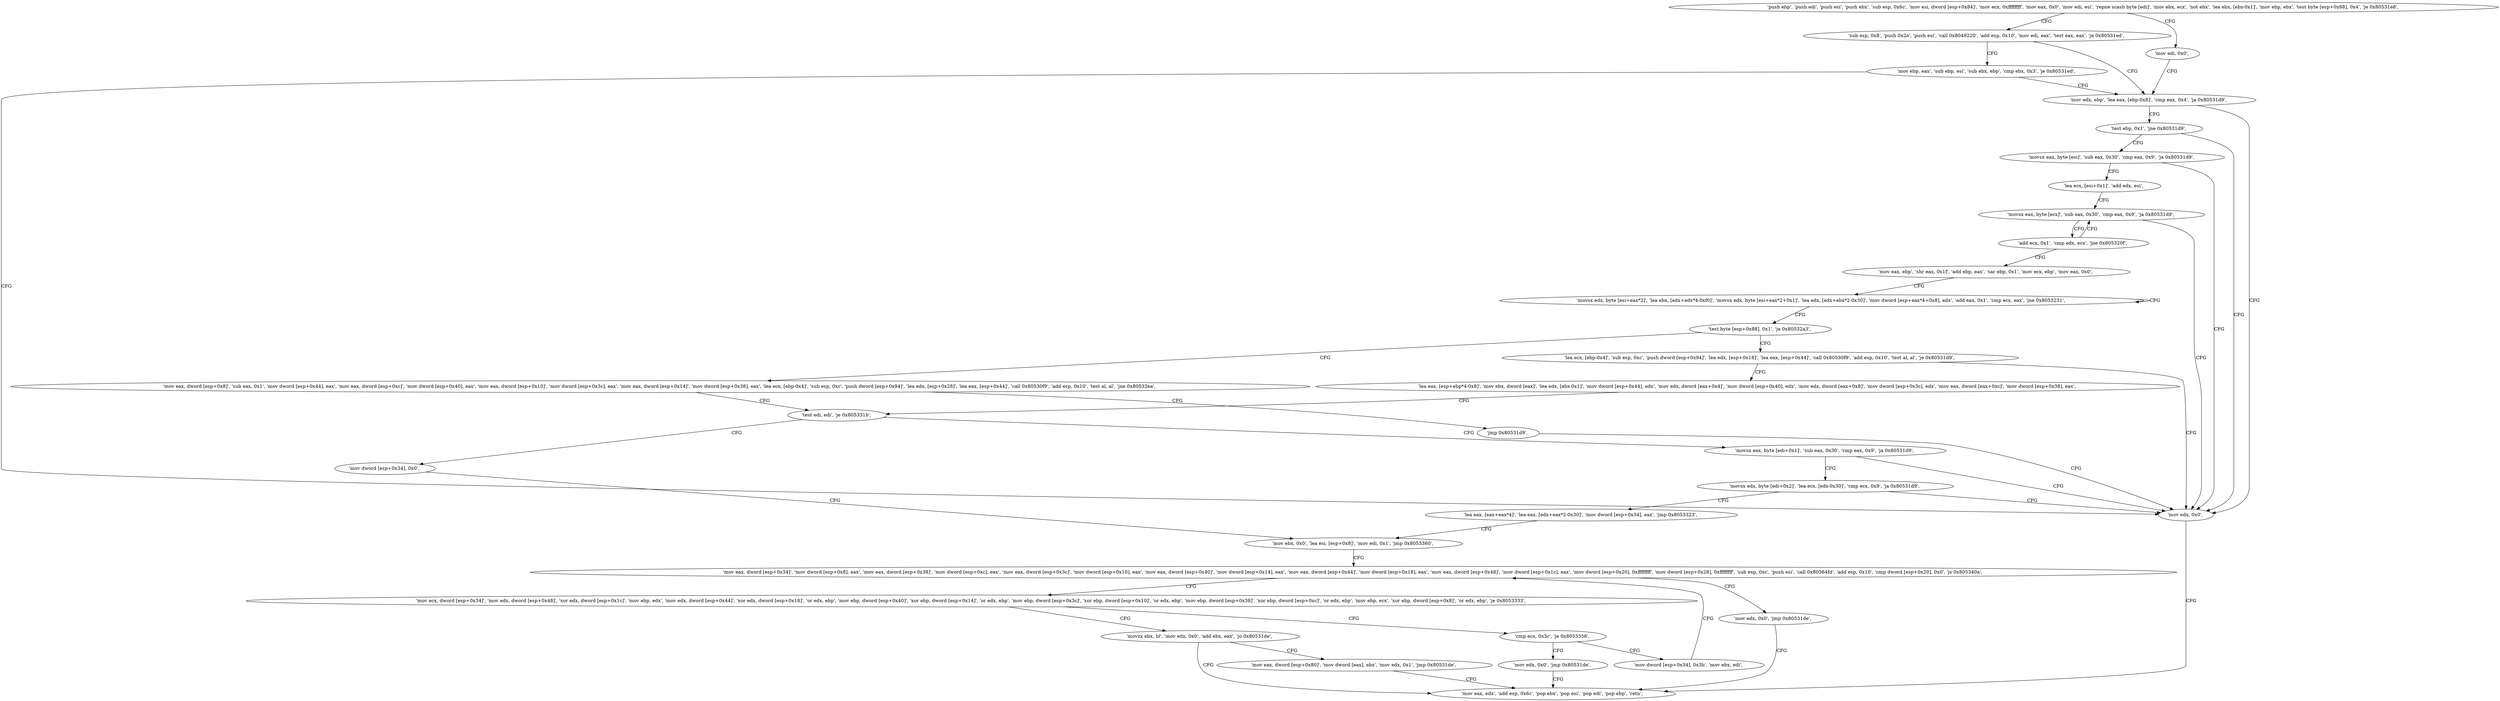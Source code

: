 digraph "func" {
"134558091" [label = "'push ebp', 'push edi', 'push esi', 'push ebx', 'sub esp, 0x6c', 'mov esi, dword [esp+0x84]', 'mov ecx, 0xffffffff', 'mov eax, 0x0', 'mov edi, esi', 'repne scasb byte [edi]', 'mov ebx, ecx', 'not ebx', 'lea ebx, [ebx-0x1]', 'mov ebp, ebx', 'test byte [esp+0x88], 0x4', 'je 0x80531e8', " ]
"134558184" [label = "'mov edi, 0x0', " ]
"134558138" [label = "'sub esp, 0x8', 'push 0x2e', 'push esi', 'call 0x8049220', 'add esp, 0x10', 'mov edi, eax', 'test eax, eax', 'je 0x80531ed', " ]
"134558189" [label = "'mov edx, ebp', 'lea eax, [ebp-0x8]', 'cmp eax, 0x4', 'ja 0x80531d9', " ]
"134558158" [label = "'mov ebp, eax', 'sub ebp, esi', 'sub ebx, ebp', 'cmp ebx, 0x3', 'je 0x80531ed', " ]
"134558169" [label = "'mov edx, 0x0', " ]
"134558174" [label = "'mov eax, edx', 'add esp, 0x6c', 'pop ebx', 'pop esi', 'pop edi', 'pop ebp', 'retn', " ]
"134558199" [label = "'test ebp, 0x1', 'jne 0x80531d9', " ]
"134558207" [label = "'movsx eax, byte [esi]', 'sub eax, 0x30', 'cmp eax, 0x9', 'ja 0x80531d9', " ]
"134558218" [label = "'lea ecx, [esi+0x1]', 'add edx, esi', " ]
"134558223" [label = "'movsx eax, byte [ecx]', 'sub eax, 0x30', 'cmp eax, 0x9', 'ja 0x80531d9', " ]
"134558234" [label = "'add ecx, 0x1', 'cmp edx, ecx', 'jne 0x805320f', " ]
"134558241" [label = "'mov eax, ebp', 'shr eax, 0x1f', 'add ebp, eax', 'sar ebp, 0x1', 'mov ecx, ebp', 'mov eax, 0x0', " ]
"134558257" [label = "'movsx edx, byte [esi+eax*2]', 'lea ebx, [edx+edx*4-0xf0]', 'movsx edx, byte [esi+eax*2+0x1]', 'lea edx, [edx+ebx*2-0x30]', 'mov dword [esp+eax*4+0x8], edx', 'add eax, 0x1', 'cmp ecx, eax', 'jne 0x8053231', " ]
"134558288" [label = "'test byte [esp+0x88], 0x1', 'je 0x80532a3', " ]
"134558371" [label = "'lea ecx, [ebp-0x4]', 'sub esp, 0xc', 'push dword [esp+0x94]', 'lea edx, [esp+0x18]', 'lea eax, [esp+0x44]', 'call 0x80530f9', 'add esp, 0x10', 'test al, al', 'je 0x80531d9', " ]
"134558298" [label = "'mov eax, dword [esp+0x8]', 'sub eax, 0x1', 'mov dword [esp+0x44], eax', 'mov eax, dword [esp+0xc]', 'mov dword [esp+0x40], eax', 'mov eax, dword [esp+0x10]', 'mov dword [esp+0x3c], eax', 'mov eax, dword [esp+0x14]', 'mov dword [esp+0x38], eax', 'lea ecx, [ebp-0x4]', 'sub esp, 0xc', 'push dword [esp+0x94]', 'lea edx, [esp+0x28]', 'lea eax, [esp+0x44]', 'call 0x80530f9', 'add esp, 0x10', 'test al, al', 'jne 0x80532ea', " ]
"134558408" [label = "'lea eax, [esp+ebp*4-0x8]', 'mov ebx, dword [eax]', 'lea edx, [ebx-0x1]', 'mov dword [esp+0x44], edx', 'mov edx, dword [eax+0x4]', 'mov dword [esp+0x40], edx', 'mov edx, dword [eax+0x8]', 'mov dword [esp+0x3c], edx', 'mov eax, dword [eax+0xc]', 'mov dword [esp+0x38], eax', " ]
"134558442" [label = "'test edi, edi', 'je 0x805331b', " ]
"134558366" [label = "'jmp 0x80531d9', " ]
"134558491" [label = "'mov dword [esp+0x34], 0x0', " ]
"134558446" [label = "'movsx eax, byte [edi+0x1]', 'sub eax, 0x30', 'cmp eax, 0x9', 'ja 0x80531d9', " ]
"134558499" [label = "'mov ebx, 0x0', 'lea esi, [esp+0x8]', 'mov edi, 0x1', 'jmp 0x8053360', " ]
"134558462" [label = "'movsx edx, byte [edi+0x2]', 'lea ecx, [edx-0x30]', 'cmp ecx, 0x9', 'ja 0x80531d9', " ]
"134558560" [label = "'mov eax, dword [esp+0x34]', 'mov dword [esp+0x8], eax', 'mov eax, dword [esp+0x38]', 'mov dword [esp+0xc], eax', 'mov eax, dword [esp+0x3c]', 'mov dword [esp+0x10], eax', 'mov eax, dword [esp+0x40]', 'mov dword [esp+0x14], eax', 'mov eax, dword [esp+0x44]', 'mov dword [esp+0x18], eax', 'mov eax, dword [esp+0x48]', 'mov dword [esp+0x1c], eax', 'mov dword [esp+0x20], 0xffffffff', 'mov dword [esp+0x28], 0xffffffff', 'sub esp, 0xc', 'push esi', 'call 0x80564fd', 'add esp, 0x10', 'cmp dword [esp+0x20], 0x0', 'js 0x805340a', " ]
"134558730" [label = "'mov edx, 0x0', 'jmp 0x80531de', " ]
"134558643" [label = "'mov ecx, dword [esp+0x34]', 'mov edx, dword [esp+0x48]', 'xor edx, dword [esp+0x1c]', 'mov ebp, edx', 'mov edx, dword [esp+0x44]', 'xor edx, dword [esp+0x18]', 'or edx, ebp', 'mov ebp, dword [esp+0x40]', 'xor ebp, dword [esp+0x14]', 'or edx, ebp', 'mov ebp, dword [esp+0x3c]', 'xor ebp, dword [esp+0x10]', 'or edx, ebp', 'mov ebp, dword [esp+0x38]', 'xor ebp, dword [esp+0xc]', 'or edx, ebp', 'mov ebp, ecx', 'xor ebp, dword [esp+0x8]', 'or edx, ebp', 'je 0x8053333', " ]
"134558478" [label = "'lea eax, [eax+eax*4]', 'lea eax, [edx+eax*2-0x30]', 'mov dword [esp+0x34], eax', 'jmp 0x8053323', " ]
"134558515" [label = "'movzx ebx, bl', 'mov edx, 0x0', 'add ebx, eax', 'jo 0x80531de', " ]
"134558711" [label = "'cmp ecx, 0x3c', 'je 0x8053356', " ]
"134558531" [label = "'mov eax, dword [esp+0x80]', 'mov dword [eax], ebx', 'mov edx, 0x1', 'jmp 0x80531de', " ]
"134558550" [label = "'mov dword [esp+0x34], 0x3b', 'mov ebx, edi', " ]
"134558720" [label = "'mov edx, 0x0', 'jmp 0x80531de', " ]
"134558091" -> "134558184" [ label = "CFG" ]
"134558091" -> "134558138" [ label = "CFG" ]
"134558184" -> "134558189" [ label = "CFG" ]
"134558138" -> "134558189" [ label = "CFG" ]
"134558138" -> "134558158" [ label = "CFG" ]
"134558189" -> "134558169" [ label = "CFG" ]
"134558189" -> "134558199" [ label = "CFG" ]
"134558158" -> "134558189" [ label = "CFG" ]
"134558158" -> "134558169" [ label = "CFG" ]
"134558169" -> "134558174" [ label = "CFG" ]
"134558199" -> "134558169" [ label = "CFG" ]
"134558199" -> "134558207" [ label = "CFG" ]
"134558207" -> "134558169" [ label = "CFG" ]
"134558207" -> "134558218" [ label = "CFG" ]
"134558218" -> "134558223" [ label = "CFG" ]
"134558223" -> "134558169" [ label = "CFG" ]
"134558223" -> "134558234" [ label = "CFG" ]
"134558234" -> "134558223" [ label = "CFG" ]
"134558234" -> "134558241" [ label = "CFG" ]
"134558241" -> "134558257" [ label = "CFG" ]
"134558257" -> "134558257" [ label = "CFG" ]
"134558257" -> "134558288" [ label = "CFG" ]
"134558288" -> "134558371" [ label = "CFG" ]
"134558288" -> "134558298" [ label = "CFG" ]
"134558371" -> "134558169" [ label = "CFG" ]
"134558371" -> "134558408" [ label = "CFG" ]
"134558298" -> "134558442" [ label = "CFG" ]
"134558298" -> "134558366" [ label = "CFG" ]
"134558408" -> "134558442" [ label = "CFG" ]
"134558442" -> "134558491" [ label = "CFG" ]
"134558442" -> "134558446" [ label = "CFG" ]
"134558366" -> "134558169" [ label = "CFG" ]
"134558491" -> "134558499" [ label = "CFG" ]
"134558446" -> "134558169" [ label = "CFG" ]
"134558446" -> "134558462" [ label = "CFG" ]
"134558499" -> "134558560" [ label = "CFG" ]
"134558462" -> "134558169" [ label = "CFG" ]
"134558462" -> "134558478" [ label = "CFG" ]
"134558560" -> "134558730" [ label = "CFG" ]
"134558560" -> "134558643" [ label = "CFG" ]
"134558730" -> "134558174" [ label = "CFG" ]
"134558643" -> "134558515" [ label = "CFG" ]
"134558643" -> "134558711" [ label = "CFG" ]
"134558478" -> "134558499" [ label = "CFG" ]
"134558515" -> "134558174" [ label = "CFG" ]
"134558515" -> "134558531" [ label = "CFG" ]
"134558711" -> "134558550" [ label = "CFG" ]
"134558711" -> "134558720" [ label = "CFG" ]
"134558531" -> "134558174" [ label = "CFG" ]
"134558550" -> "134558560" [ label = "CFG" ]
"134558720" -> "134558174" [ label = "CFG" ]
}
